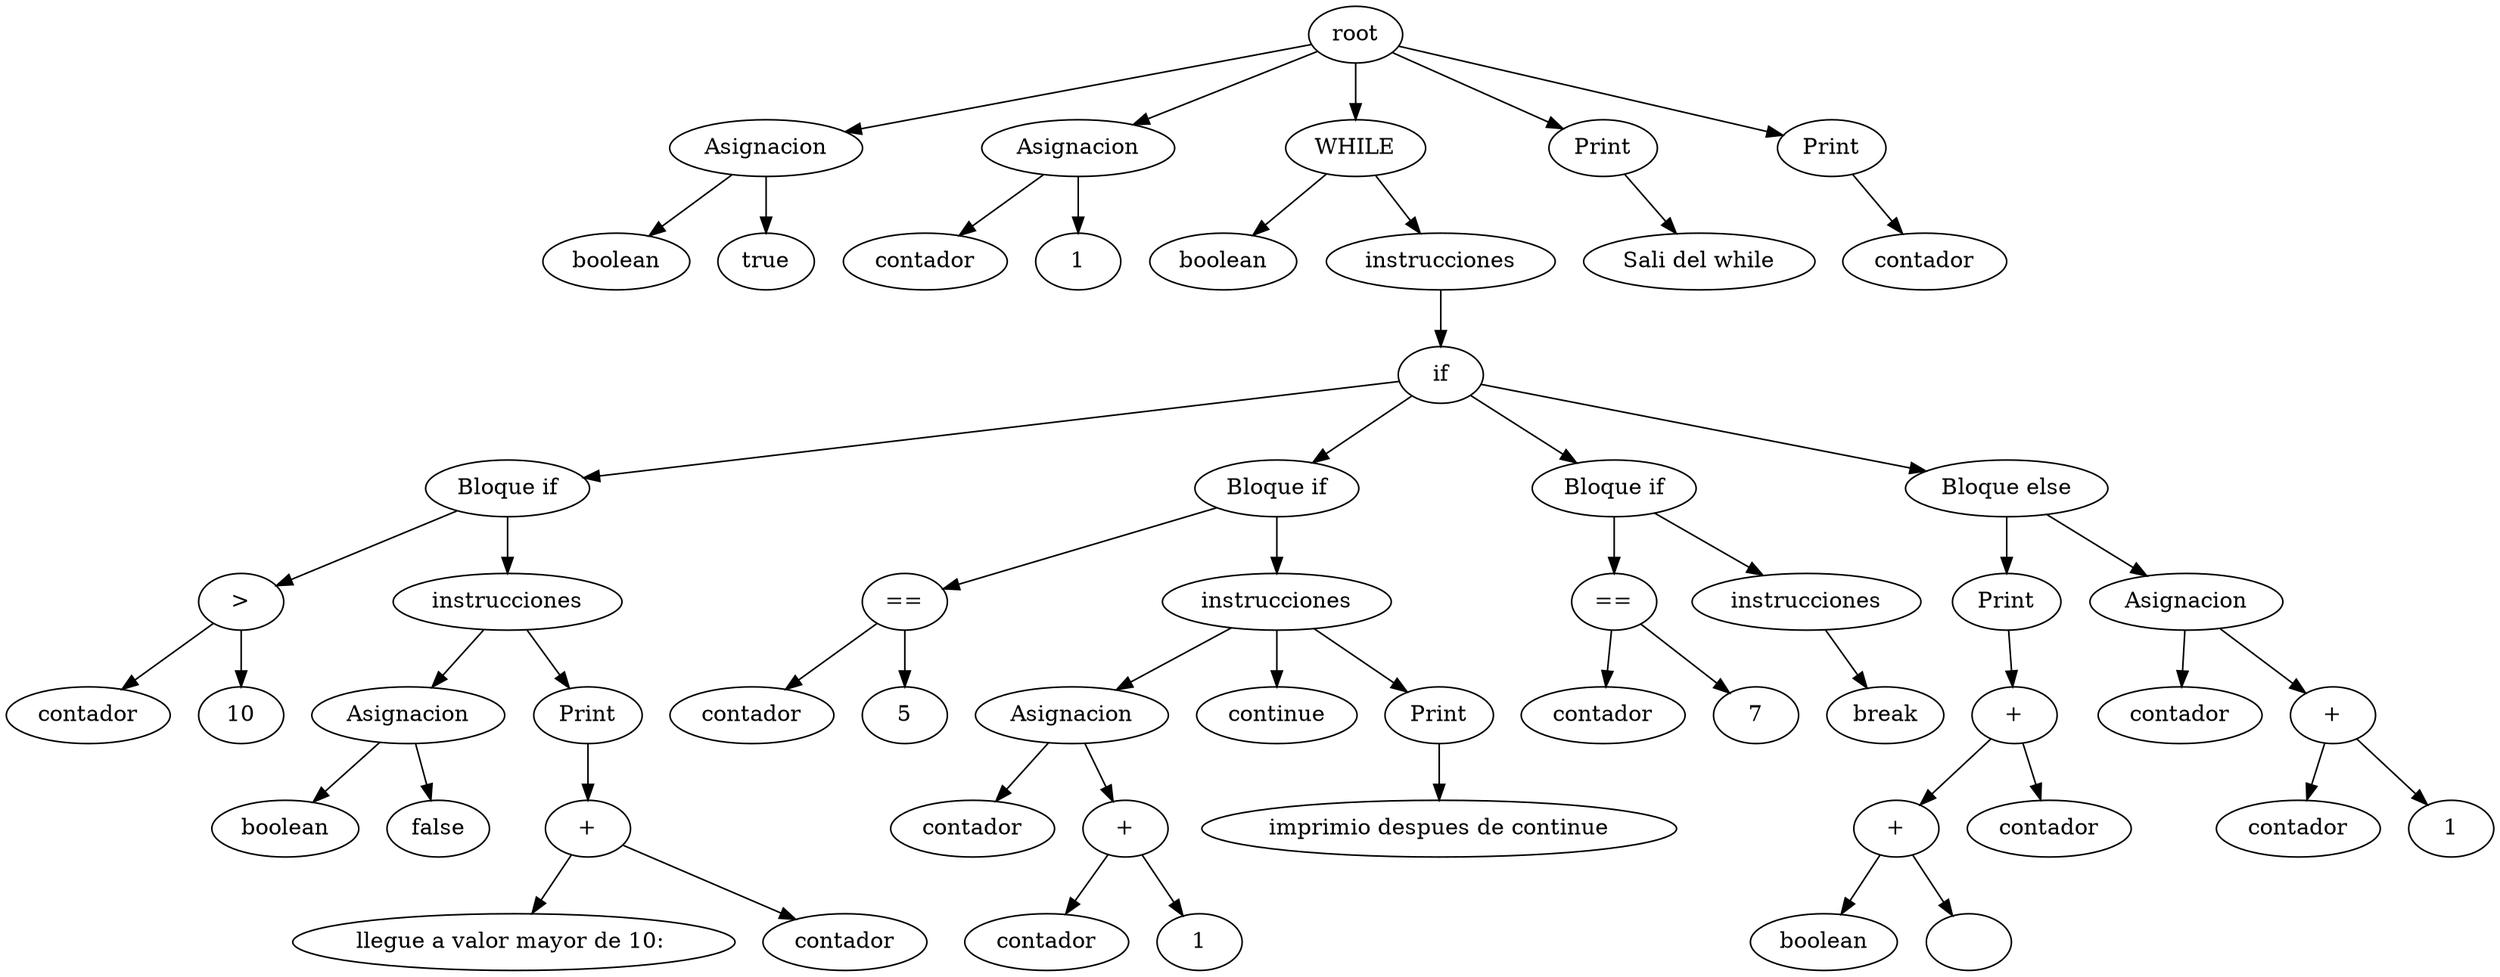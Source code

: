 digraph G{
59 [label = "root"];
2 [label = "boolean"];
3 [label = "Asignacion"];
3 -> 2;
1 [label = "true"];
3 [label = "Asignacion"];
3 -> 1;
5 [label = "contador"];
6 [label = "Asignacion"];
6 -> 5;
4 [label = "1"];
6 [label = "Asignacion"];
6 -> 4;
7 [label = "boolean"];
54 [label = "WHILE"];
54 -> 7;
53[label = "instrucciones"];
52[label = "if"];
8 [label = "contador"];
10 [label = ">"];
10 -> 8;
9 [label = "10"];
10 [label = ">"];
10 -> 9;
19 [label = "Bloque if"];
19 -> 10;
18[label = "instrucciones"];
12 [label = "boolean"];
13 [label = "Asignacion"];
13 -> 12;
11 [label = "false"];
13 [label = "Asignacion"];
13 -> 11;
14 [label = "llegue a valor mayor de 10: "];
16 [label = "+"];
16 -> 14;
15 [label = "contador"];
16 [label = "+"];
16 -> 15;
17 [label = "Print"];
17 -> 16;
18 -> 13;
18 -> 17;
19 [label = "Bloque if"];
19 -> 18;
20 [label = "contador"];
22 [label = "=="];
22 -> 20;
21 [label = "5"];
22 [label = "=="];
22 -> 21;
32 [label = "Bloque if"];
32 -> 22;
31[label = "instrucciones"];
26 [label = "contador"];
27 [label = "Asignacion"];
27 -> 26;
23 [label = "contador"];
25 [label = "+"];
25 -> 23;
24 [label = "1"];
25 [label = "+"];
25 -> 24;
27 [label = "Asignacion"];
27 -> 25;
28 [label = "continue"];
29 [label = "imprimio despues de continue"];
30 [label = "Print"];
30 -> 29;
31 -> 27;
31 -> 28;
31 -> 30;
32 [label = "Bloque if"];
32 -> 31;
33 [label = "contador"];
35 [label = "=="];
35 -> 33;
34 [label = "7"];
35 [label = "=="];
35 -> 34;
38 [label = "Bloque if"];
38 -> 35;
37[label = "instrucciones"];
36 [label = "break"];
37 -> 36;
38 [label = "Bloque if"];
38 -> 37;
51[label = "Bloque else"];
39 [label = "boolean"];
41 [label = "+"];
41 -> 39;
40 [label = " "];
41 [label = "+"];
41 -> 40;
43 [label = "+"];
43 -> 41;
42 [label = "contador"];
43 [label = "+"];
43 -> 42;
44 [label = "Print"];
44 -> 43;
48 [label = "contador"];
49 [label = "Asignacion"];
49 -> 48;
45 [label = "contador"];
47 [label = "+"];
47 -> 45;
46 [label = "1"];
47 [label = "+"];
47 -> 46;
49 [label = "Asignacion"];
49 -> 47;
51 -> 44;
51 -> 49;
52 -> 19;
52 -> 32;
52 -> 38;
52 -> 51;
53 -> 52;
54 [label = "WHILE"];
54 -> 53;
55 [label = "Sali del while"];
56 [label = "Print"];
56 -> 55;
57 [label = "contador"];
58 [label = "Print"];
58 -> 57;
59 -> 3;
59 -> 6;
59 -> 54;
59 -> 56;
59 -> 58;

}